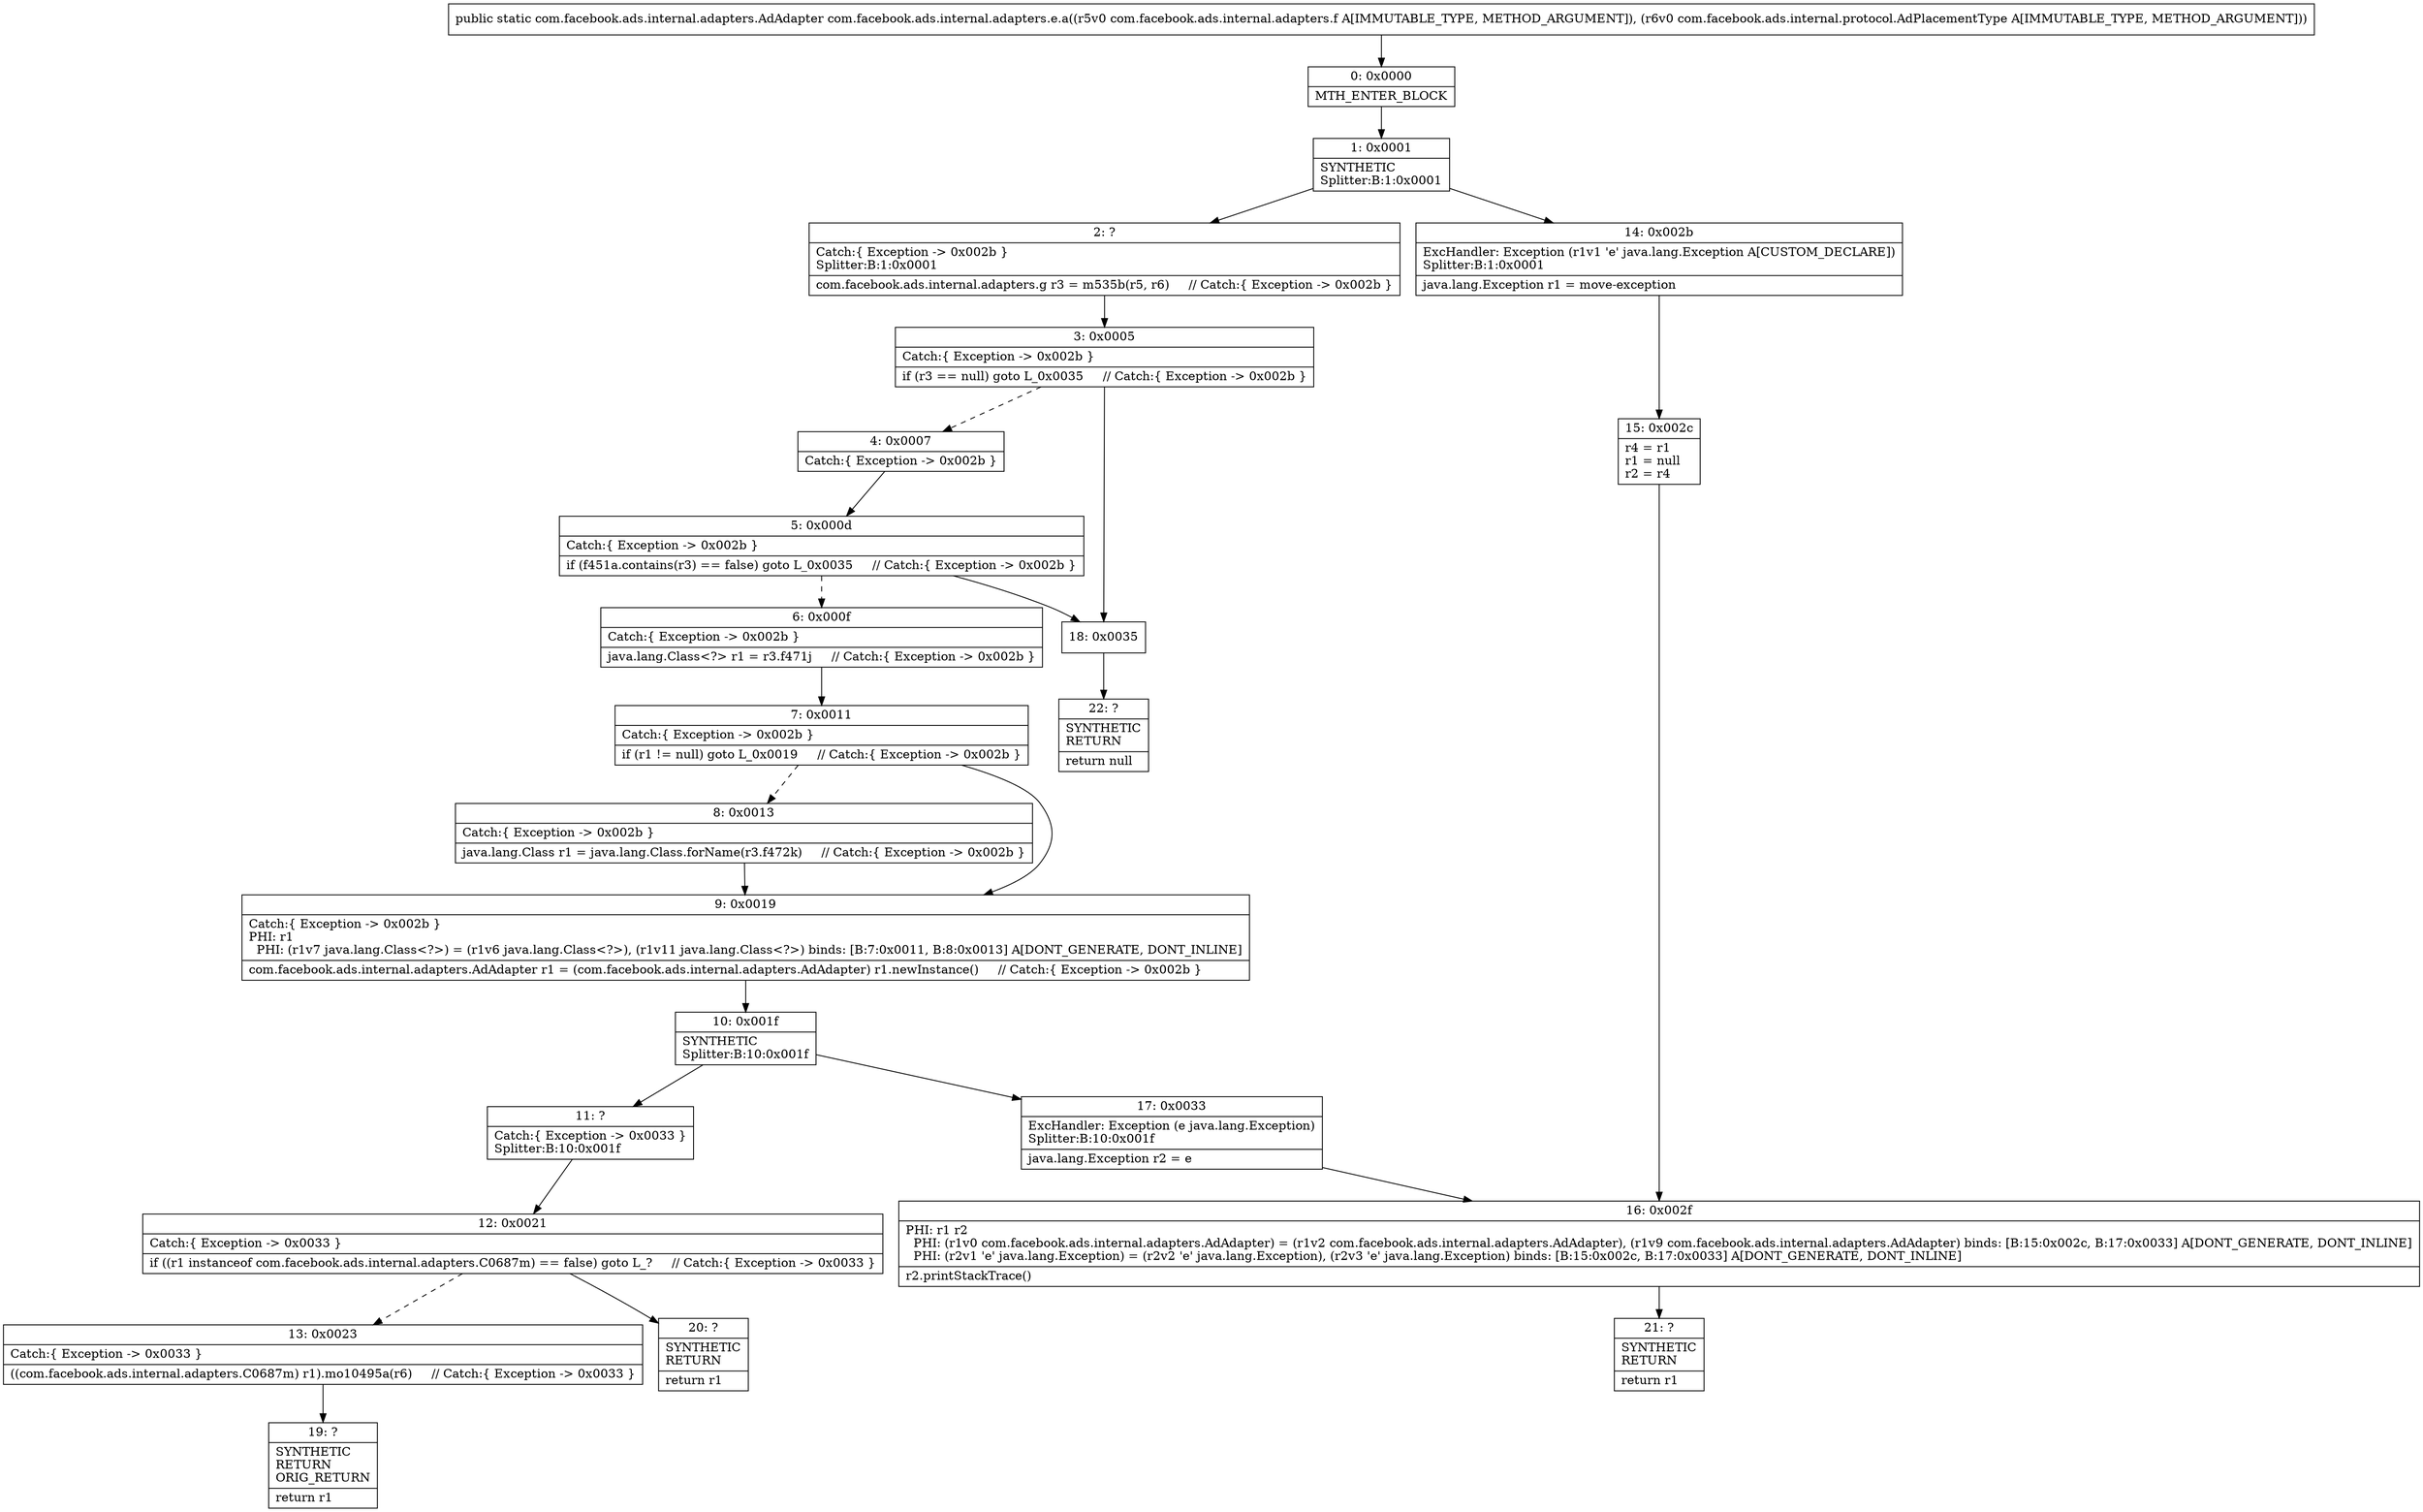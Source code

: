 digraph "CFG forcom.facebook.ads.internal.adapters.e.a(Lcom\/facebook\/ads\/internal\/adapters\/f;Lcom\/facebook\/ads\/internal\/protocol\/AdPlacementType;)Lcom\/facebook\/ads\/internal\/adapters\/AdAdapter;" {
Node_0 [shape=record,label="{0\:\ 0x0000|MTH_ENTER_BLOCK\l}"];
Node_1 [shape=record,label="{1\:\ 0x0001|SYNTHETIC\lSplitter:B:1:0x0001\l}"];
Node_2 [shape=record,label="{2\:\ ?|Catch:\{ Exception \-\> 0x002b \}\lSplitter:B:1:0x0001\l|com.facebook.ads.internal.adapters.g r3 = m535b(r5, r6)     \/\/ Catch:\{ Exception \-\> 0x002b \}\l}"];
Node_3 [shape=record,label="{3\:\ 0x0005|Catch:\{ Exception \-\> 0x002b \}\l|if (r3 == null) goto L_0x0035     \/\/ Catch:\{ Exception \-\> 0x002b \}\l}"];
Node_4 [shape=record,label="{4\:\ 0x0007|Catch:\{ Exception \-\> 0x002b \}\l}"];
Node_5 [shape=record,label="{5\:\ 0x000d|Catch:\{ Exception \-\> 0x002b \}\l|if (f451a.contains(r3) == false) goto L_0x0035     \/\/ Catch:\{ Exception \-\> 0x002b \}\l}"];
Node_6 [shape=record,label="{6\:\ 0x000f|Catch:\{ Exception \-\> 0x002b \}\l|java.lang.Class\<?\> r1 = r3.f471j     \/\/ Catch:\{ Exception \-\> 0x002b \}\l}"];
Node_7 [shape=record,label="{7\:\ 0x0011|Catch:\{ Exception \-\> 0x002b \}\l|if (r1 != null) goto L_0x0019     \/\/ Catch:\{ Exception \-\> 0x002b \}\l}"];
Node_8 [shape=record,label="{8\:\ 0x0013|Catch:\{ Exception \-\> 0x002b \}\l|java.lang.Class r1 = java.lang.Class.forName(r3.f472k)     \/\/ Catch:\{ Exception \-\> 0x002b \}\l}"];
Node_9 [shape=record,label="{9\:\ 0x0019|Catch:\{ Exception \-\> 0x002b \}\lPHI: r1 \l  PHI: (r1v7 java.lang.Class\<?\>) = (r1v6 java.lang.Class\<?\>), (r1v11 java.lang.Class\<?\>) binds: [B:7:0x0011, B:8:0x0013] A[DONT_GENERATE, DONT_INLINE]\l|com.facebook.ads.internal.adapters.AdAdapter r1 = (com.facebook.ads.internal.adapters.AdAdapter) r1.newInstance()     \/\/ Catch:\{ Exception \-\> 0x002b \}\l}"];
Node_10 [shape=record,label="{10\:\ 0x001f|SYNTHETIC\lSplitter:B:10:0x001f\l}"];
Node_11 [shape=record,label="{11\:\ ?|Catch:\{ Exception \-\> 0x0033 \}\lSplitter:B:10:0x001f\l}"];
Node_12 [shape=record,label="{12\:\ 0x0021|Catch:\{ Exception \-\> 0x0033 \}\l|if ((r1 instanceof com.facebook.ads.internal.adapters.C0687m) == false) goto L_?     \/\/ Catch:\{ Exception \-\> 0x0033 \}\l}"];
Node_13 [shape=record,label="{13\:\ 0x0023|Catch:\{ Exception \-\> 0x0033 \}\l|((com.facebook.ads.internal.adapters.C0687m) r1).mo10495a(r6)     \/\/ Catch:\{ Exception \-\> 0x0033 \}\l}"];
Node_14 [shape=record,label="{14\:\ 0x002b|ExcHandler: Exception (r1v1 'e' java.lang.Exception A[CUSTOM_DECLARE])\lSplitter:B:1:0x0001\l|java.lang.Exception r1 = move\-exception\l}"];
Node_15 [shape=record,label="{15\:\ 0x002c|r4 = r1\lr1 = null\lr2 = r4\l}"];
Node_16 [shape=record,label="{16\:\ 0x002f|PHI: r1 r2 \l  PHI: (r1v0 com.facebook.ads.internal.adapters.AdAdapter) = (r1v2 com.facebook.ads.internal.adapters.AdAdapter), (r1v9 com.facebook.ads.internal.adapters.AdAdapter) binds: [B:15:0x002c, B:17:0x0033] A[DONT_GENERATE, DONT_INLINE]\l  PHI: (r2v1 'e' java.lang.Exception) = (r2v2 'e' java.lang.Exception), (r2v3 'e' java.lang.Exception) binds: [B:15:0x002c, B:17:0x0033] A[DONT_GENERATE, DONT_INLINE]\l|r2.printStackTrace()\l}"];
Node_17 [shape=record,label="{17\:\ 0x0033|ExcHandler: Exception (e java.lang.Exception)\lSplitter:B:10:0x001f\l|java.lang.Exception r2 = e\l}"];
Node_18 [shape=record,label="{18\:\ 0x0035}"];
Node_19 [shape=record,label="{19\:\ ?|SYNTHETIC\lRETURN\lORIG_RETURN\l|return r1\l}"];
Node_20 [shape=record,label="{20\:\ ?|SYNTHETIC\lRETURN\l|return r1\l}"];
Node_21 [shape=record,label="{21\:\ ?|SYNTHETIC\lRETURN\l|return r1\l}"];
Node_22 [shape=record,label="{22\:\ ?|SYNTHETIC\lRETURN\l|return null\l}"];
MethodNode[shape=record,label="{public static com.facebook.ads.internal.adapters.AdAdapter com.facebook.ads.internal.adapters.e.a((r5v0 com.facebook.ads.internal.adapters.f A[IMMUTABLE_TYPE, METHOD_ARGUMENT]), (r6v0 com.facebook.ads.internal.protocol.AdPlacementType A[IMMUTABLE_TYPE, METHOD_ARGUMENT])) }"];
MethodNode -> Node_0;
Node_0 -> Node_1;
Node_1 -> Node_2;
Node_1 -> Node_14;
Node_2 -> Node_3;
Node_3 -> Node_4[style=dashed];
Node_3 -> Node_18;
Node_4 -> Node_5;
Node_5 -> Node_6[style=dashed];
Node_5 -> Node_18;
Node_6 -> Node_7;
Node_7 -> Node_8[style=dashed];
Node_7 -> Node_9;
Node_8 -> Node_9;
Node_9 -> Node_10;
Node_10 -> Node_11;
Node_10 -> Node_17;
Node_11 -> Node_12;
Node_12 -> Node_13[style=dashed];
Node_12 -> Node_20;
Node_13 -> Node_19;
Node_14 -> Node_15;
Node_15 -> Node_16;
Node_16 -> Node_21;
Node_17 -> Node_16;
Node_18 -> Node_22;
}


